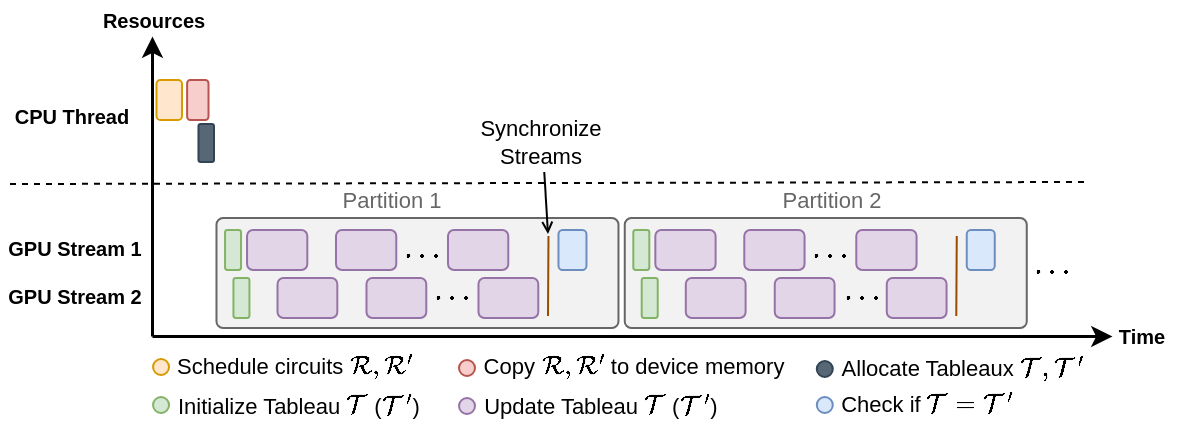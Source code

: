 <mxfile version="24.4.0" type="device">
  <diagram name="Page-1" id="bZBsJEEv_NVjQFhtzkVJ">
    <mxGraphModel dx="1614" dy="354" grid="1" gridSize="10" guides="1" tooltips="1" connect="1" arrows="1" fold="1" page="1" pageScale="1" pageWidth="850" pageHeight="1100" math="1" shadow="0">
      <root>
        <mxCell id="0" />
        <mxCell id="1" parent="0" />
        <mxCell id="4-ESElVZmS9dLBBA-SZq-2" value="" style="endArrow=classic;html=1;rounded=0;strokeWidth=1.5;" parent="1" edge="1">
          <mxGeometry width="50" height="50" relative="1" as="geometry">
            <mxPoint x="-624" y="238" as="sourcePoint" />
            <mxPoint x="-144" y="238" as="targetPoint" />
          </mxGeometry>
        </mxCell>
        <mxCell id="4-ESElVZmS9dLBBA-SZq-3" value="" style="rounded=1;whiteSpace=wrap;html=1;fillColor=#ffe6cc;strokeColor=#d79b00;" parent="1" vertex="1">
          <mxGeometry x="-621.75" y="110" width="12.75" height="20" as="geometry" />
        </mxCell>
        <mxCell id="4-ESElVZmS9dLBBA-SZq-4" value="" style="rounded=1;whiteSpace=wrap;html=1;fillColor=#f8cecc;strokeColor=#b85450;" parent="1" vertex="1">
          <mxGeometry x="-606.44" y="110" width="10.69" height="20" as="geometry" />
        </mxCell>
        <mxCell id="4-ESElVZmS9dLBBA-SZq-5" value="" style="rounded=1;whiteSpace=wrap;html=1;fillColor=#576775;strokeColor=#314354;fontColor=#ffffff;" parent="1" vertex="1">
          <mxGeometry x="-600.76" y="132" width="7.76" height="19" as="geometry" />
        </mxCell>
        <mxCell id="4-ESElVZmS9dLBBA-SZq-6" value="" style="rounded=1;whiteSpace=wrap;html=1;arcSize=6;fillColor=#F2F2F2;fontColor=#333333;strokeColor=#666666;strokeWidth=1;movable=1;resizable=1;rotatable=1;deletable=1;editable=1;locked=0;connectable=1;" parent="1" vertex="1">
          <mxGeometry x="-591.76" y="179" width="201" height="55" as="geometry" />
        </mxCell>
        <mxCell id="4-ESElVZmS9dLBBA-SZq-7" value="" style="rounded=1;whiteSpace=wrap;html=1;fillColor=#d5e8d4;strokeColor=#82b366;fontSize=9;" parent="1" vertex="1">
          <mxGeometry x="-583.28" y="209" width="8" height="20" as="geometry" />
        </mxCell>
        <mxCell id="4-ESElVZmS9dLBBA-SZq-9" value="" style="rounded=1;whiteSpace=wrap;html=1;fillColor=#e1d5e7;strokeColor=#9673a6;fontSize=8;" parent="1" vertex="1">
          <mxGeometry x="-576.48" y="185" width="30.14" height="20" as="geometry" />
        </mxCell>
        <mxCell id="4-ESElVZmS9dLBBA-SZq-10" value="" style="rounded=1;whiteSpace=wrap;html=1;fillColor=#e1d5e7;strokeColor=#9673a6;fontSize=8;" parent="1" vertex="1">
          <mxGeometry x="-561.24" y="209" width="29.9" height="20" as="geometry" />
        </mxCell>
        <mxCell id="4-ESElVZmS9dLBBA-SZq-17" value="" style="rounded=1;whiteSpace=wrap;html=1;fillColor=#dae8fc;strokeColor=#6c8ebf;fontSize=9;" parent="1" vertex="1">
          <mxGeometry x="-420.76" y="185" width="14" height="20" as="geometry" />
        </mxCell>
        <mxCell id="4-ESElVZmS9dLBBA-SZq-48" value="" style="endArrow=classic;html=1;rounded=0;strokeWidth=1.5;" parent="1" edge="1">
          <mxGeometry width="50" height="50" relative="1" as="geometry">
            <mxPoint x="-624" y="238" as="sourcePoint" />
            <mxPoint x="-624" y="88" as="targetPoint" />
          </mxGeometry>
        </mxCell>
        <mxCell id="4-ESElVZmS9dLBBA-SZq-49" value="" style="rounded=1;whiteSpace=wrap;html=1;fillColor=#e1d5e7;strokeColor=#9673a6;fontSize=8;" parent="1" vertex="1">
          <mxGeometry x="-532" y="185" width="30.14" height="20" as="geometry" />
        </mxCell>
        <mxCell id="4-ESElVZmS9dLBBA-SZq-50" value="" style="rounded=1;whiteSpace=wrap;html=1;fillColor=#e1d5e7;strokeColor=#9673a6;fontSize=8;" parent="1" vertex="1">
          <mxGeometry x="-516.76" y="209" width="29.9" height="20" as="geometry" />
        </mxCell>
        <UserObject label="$$\dots$$" placeholders="1" name="Variable" id="I4fshlmS5vwxDYP1peBm-1">
          <mxCell style="text;html=1;strokeColor=none;fillColor=none;align=center;verticalAlign=middle;whiteSpace=wrap;overflow=hidden;rotation=0;fontSize=13;strokeWidth=2;fontStyle=0;container=0;" vertex="1" parent="1">
            <mxGeometry x="-499.12" y="171" width="21" height="29" as="geometry" />
          </mxCell>
        </UserObject>
        <UserObject label="$$\dots$$" placeholders="1" name="Variable" id="I4fshlmS5vwxDYP1peBm-2">
          <mxCell style="text;html=1;strokeColor=none;fillColor=none;align=center;verticalAlign=middle;whiteSpace=wrap;overflow=hidden;rotation=0;fontSize=13;strokeWidth=2;fontStyle=0;container=0;" vertex="1" parent="1">
            <mxGeometry x="-483.57" y="192" width="21" height="29" as="geometry" />
          </mxCell>
        </UserObject>
        <mxCell id="I4fshlmS5vwxDYP1peBm-13" value="GPU Stream 1" style="text;html=1;align=center;verticalAlign=middle;whiteSpace=wrap;rounded=0;fontSize=10;fontStyle=1" vertex="1" parent="1">
          <mxGeometry x="-700" y="179" width="75" height="30" as="geometry" />
        </mxCell>
        <mxCell id="I4fshlmS5vwxDYP1peBm-14" value="GPU Stream 2" style="text;html=1;align=center;verticalAlign=middle;whiteSpace=wrap;rounded=0;fontSize=10;fontStyle=1" vertex="1" parent="1">
          <mxGeometry x="-700" y="203" width="75" height="30" as="geometry" />
        </mxCell>
        <mxCell id="I4fshlmS5vwxDYP1peBm-15" value="CPU Thread" style="text;html=1;align=center;verticalAlign=middle;whiteSpace=wrap;rounded=0;fontSize=10;fontStyle=1" vertex="1" parent="1">
          <mxGeometry x="-698" y="113" width="68" height="30" as="geometry" />
        </mxCell>
        <mxCell id="I4fshlmS5vwxDYP1peBm-27" value="" style="rounded=1;whiteSpace=wrap;html=1;fillColor=#e1d5e7;strokeColor=#9673a6;fontSize=8;" vertex="1" parent="1">
          <mxGeometry x="-476" y="185" width="30.14" height="20" as="geometry" />
        </mxCell>
        <mxCell id="I4fshlmS5vwxDYP1peBm-28" value="" style="rounded=1;whiteSpace=wrap;html=1;fillColor=#e1d5e7;strokeColor=#9673a6;fontSize=8;" vertex="1" parent="1">
          <mxGeometry x="-460.76" y="209" width="29.9" height="20" as="geometry" />
        </mxCell>
        <mxCell id="I4fshlmS5vwxDYP1peBm-30" value="" style="ellipse;whiteSpace=wrap;html=1;aspect=fixed;fillColor=#ffe6cc;strokeColor=#d79b00;fontSize=11;" vertex="1" parent="1">
          <mxGeometry x="-623.48" y="249.5" width="8" height="8" as="geometry" />
        </mxCell>
        <mxCell id="I4fshlmS5vwxDYP1peBm-31" value="Schedule circuits \(\mathcal{R},\mathcal{R}&#39;\)" style="text;html=1;align=center;verticalAlign=middle;whiteSpace=wrap;rounded=0;fontSize=11;" vertex="1" parent="1">
          <mxGeometry x="-621.28" y="248.5" width="137.28" height="8.5" as="geometry" />
        </mxCell>
        <mxCell id="I4fshlmS5vwxDYP1peBm-32" value="" style="ellipse;whiteSpace=wrap;html=1;aspect=fixed;fillColor=#f8cecc;strokeColor=#b85450;fontSize=11;" vertex="1" parent="1">
          <mxGeometry x="-470.5" y="250" width="8" height="8" as="geometry" />
        </mxCell>
        <mxCell id="I4fshlmS5vwxDYP1peBm-33" value="Copy \(\mathcal{R},\mathcal{R}&#39;\) to device memory" style="text;html=1;align=center;verticalAlign=middle;whiteSpace=wrap;rounded=0;fontSize=11;" vertex="1" parent="1">
          <mxGeometry x="-467.5" y="247" width="167.5" height="11" as="geometry" />
        </mxCell>
        <mxCell id="I4fshlmS5vwxDYP1peBm-35" value="" style="ellipse;whiteSpace=wrap;html=1;aspect=fixed;fillColor=#576775;strokeColor=#314354;fontSize=11;" vertex="1" parent="1">
          <mxGeometry x="-291.6" y="250.5" width="8" height="8" as="geometry" />
        </mxCell>
        <mxCell id="I4fshlmS5vwxDYP1peBm-36" value="Allocate Tableaux \(\mathcal{T},\mathcal{T}&#39;\)&amp;nbsp;" style="text;html=1;align=center;verticalAlign=middle;whiteSpace=wrap;rounded=0;fontSize=11;" vertex="1" parent="1">
          <mxGeometry x="-284.6" y="250.5" width="135.6" height="7" as="geometry" />
        </mxCell>
        <mxCell id="I4fshlmS5vwxDYP1peBm-48" value="" style="ellipse;whiteSpace=wrap;html=1;aspect=fixed;fillColor=#d5e8d4;strokeColor=#82b366;fontSize=11;" vertex="1" parent="1">
          <mxGeometry x="-623.48" y="268.5" width="8" height="8" as="geometry" />
        </mxCell>
        <mxCell id="I4fshlmS5vwxDYP1peBm-49" value="Initialize Tableau \(\mathcal{T}\) (\(\mathcal{T}&#39;\))&amp;nbsp;" style="text;html=1;align=center;verticalAlign=middle;whiteSpace=wrap;rounded=0;fontSize=11;" vertex="1" parent="1">
          <mxGeometry x="-616.78" y="268.5" width="135.78" height="8" as="geometry" />
        </mxCell>
        <mxCell id="I4fshlmS5vwxDYP1peBm-50" value="" style="ellipse;whiteSpace=wrap;html=1;aspect=fixed;fillColor=#e1d5e7;strokeColor=#9673a6;fontSize=11;" vertex="1" parent="1">
          <mxGeometry x="-470.5" y="269" width="8" height="8" as="geometry" />
        </mxCell>
        <mxCell id="I4fshlmS5vwxDYP1peBm-51" value="Update Tableau \(\mathcal{T}\) (\(\mathcal{T}&#39;\))&amp;nbsp;" style="text;html=1;align=center;verticalAlign=middle;whiteSpace=wrap;rounded=0;fontSize=11;" vertex="1" parent="1">
          <mxGeometry x="-461.86" y="267" width="127.86" height="11" as="geometry" />
        </mxCell>
        <mxCell id="I4fshlmS5vwxDYP1peBm-52" value="" style="ellipse;whiteSpace=wrap;html=1;aspect=fixed;fillColor=#dae8fc;strokeColor=#6c8ebf;fontSize=11;" vertex="1" parent="1">
          <mxGeometry x="-291.6" y="268.5" width="8" height="8" as="geometry" />
        </mxCell>
        <mxCell id="I4fshlmS5vwxDYP1peBm-53" value="Check if \(\mathcal{T} = \mathcal{T}&#39;\)&amp;nbsp;" style="text;html=1;align=center;verticalAlign=middle;whiteSpace=wrap;rounded=0;fontSize=11;" vertex="1" parent="1">
          <mxGeometry x="-286.78" y="268" width="104.78" height="7" as="geometry" />
        </mxCell>
        <mxCell id="I4fshlmS5vwxDYP1peBm-54" value="" style="rounded=1;whiteSpace=wrap;html=1;fillColor=#d5e8d4;strokeColor=#82b366;fontSize=9;" vertex="1" parent="1">
          <mxGeometry x="-587.48" y="185" width="8" height="20" as="geometry" />
        </mxCell>
        <mxCell id="I4fshlmS5vwxDYP1peBm-57" value="" style="endArrow=none;html=1;rounded=0;fontColor=#994C00;strokeColor=#994C00;" edge="1" parent="1">
          <mxGeometry width="50" height="50" relative="1" as="geometry">
            <mxPoint x="-426" y="228" as="sourcePoint" />
            <mxPoint x="-425.76" y="188" as="targetPoint" />
          </mxGeometry>
        </mxCell>
        <mxCell id="I4fshlmS5vwxDYP1peBm-59" value="" style="endArrow=none;dashed=1;html=1;rounded=0;strokeColor=#000000;" edge="1" parent="1">
          <mxGeometry width="50" height="50" relative="1" as="geometry">
            <mxPoint x="-695" y="162" as="sourcePoint" />
            <mxPoint x="-155" y="161" as="targetPoint" />
          </mxGeometry>
        </mxCell>
        <mxCell id="I4fshlmS5vwxDYP1peBm-64" value="Synchronize Streams" style="text;html=1;align=center;verticalAlign=middle;whiteSpace=wrap;rounded=0;fontSize=11;fontColor=#000000;" vertex="1" parent="1">
          <mxGeometry x="-462.57" y="131" width="67.48" height="20" as="geometry" />
        </mxCell>
        <mxCell id="I4fshlmS5vwxDYP1peBm-66" value="Partition 1" style="text;html=1;align=center;verticalAlign=middle;whiteSpace=wrap;rounded=0;fontSize=11;fontColor=#666666;" vertex="1" parent="1">
          <mxGeometry x="-529.51" y="166.5" width="52.01" height="6" as="geometry" />
        </mxCell>
        <UserObject label="$$\dots$$" placeholders="1" name="Variable" id="I4fshlmS5vwxDYP1peBm-75">
          <mxCell style="text;html=1;strokeColor=none;fillColor=none;align=center;verticalAlign=middle;whiteSpace=wrap;overflow=hidden;rotation=0;fontSize=13;strokeWidth=2;fontStyle=0;container=0;" vertex="1" parent="1">
            <mxGeometry x="-183.62" y="179" width="21" height="29" as="geometry" />
          </mxCell>
        </UserObject>
        <mxCell id="I4fshlmS5vwxDYP1peBm-86" value="Partition 2" style="text;html=1;align=center;verticalAlign=middle;whiteSpace=wrap;rounded=0;fontSize=11;fontColor=#666666;" vertex="1" parent="1">
          <mxGeometry x="-310.5" y="160" width="52.01" height="19" as="geometry" />
        </mxCell>
        <mxCell id="I4fshlmS5vwxDYP1peBm-87" value="Time" style="text;html=1;align=center;verticalAlign=middle;whiteSpace=wrap;rounded=0;fontSize=10;fontColor=#000000;fontStyle=1" vertex="1" parent="1">
          <mxGeometry x="-146" y="228" width="33.5" height="20" as="geometry" />
        </mxCell>
        <mxCell id="I4fshlmS5vwxDYP1peBm-88" value="Resources" style="text;html=1;align=center;verticalAlign=middle;whiteSpace=wrap;rounded=0;fontSize=10;fontColor=#000000;fontStyle=1" vertex="1" parent="1">
          <mxGeometry x="-639.94" y="70" width="33.5" height="20" as="geometry" />
        </mxCell>
        <mxCell id="I4fshlmS5vwxDYP1peBm-60" value="" style="endArrow=open;html=1;rounded=0;endFill=0;endSize=4;strokeColor=#000000;" edge="1" parent="1">
          <mxGeometry width="50" height="50" relative="1" as="geometry">
            <mxPoint x="-427.86" y="156" as="sourcePoint" />
            <mxPoint x="-426" y="187" as="targetPoint" />
          </mxGeometry>
        </mxCell>
        <mxCell id="I4fshlmS5vwxDYP1peBm-107" value="" style="rounded=1;whiteSpace=wrap;html=1;arcSize=6;fillColor=#F2F2F2;fontColor=#333333;strokeColor=#666666;strokeWidth=1;movable=1;resizable=1;rotatable=1;deletable=1;editable=1;locked=0;connectable=1;" vertex="1" parent="1">
          <mxGeometry x="-387.62" y="179" width="201" height="55" as="geometry" />
        </mxCell>
        <mxCell id="I4fshlmS5vwxDYP1peBm-108" value="" style="rounded=1;whiteSpace=wrap;html=1;fillColor=#d5e8d4;strokeColor=#82b366;fontSize=9;" vertex="1" parent="1">
          <mxGeometry x="-379.14" y="209" width="8" height="20" as="geometry" />
        </mxCell>
        <mxCell id="I4fshlmS5vwxDYP1peBm-109" value="" style="rounded=1;whiteSpace=wrap;html=1;fillColor=#e1d5e7;strokeColor=#9673a6;fontSize=8;" vertex="1" parent="1">
          <mxGeometry x="-372.34" y="185" width="30.14" height="20" as="geometry" />
        </mxCell>
        <mxCell id="I4fshlmS5vwxDYP1peBm-110" value="" style="rounded=1;whiteSpace=wrap;html=1;fillColor=#e1d5e7;strokeColor=#9673a6;fontSize=8;" vertex="1" parent="1">
          <mxGeometry x="-357.1" y="209" width="29.9" height="20" as="geometry" />
        </mxCell>
        <mxCell id="I4fshlmS5vwxDYP1peBm-111" value="" style="rounded=1;whiteSpace=wrap;html=1;fillColor=#dae8fc;strokeColor=#6c8ebf;fontSize=9;" vertex="1" parent="1">
          <mxGeometry x="-216.62" y="185" width="14" height="20" as="geometry" />
        </mxCell>
        <mxCell id="I4fshlmS5vwxDYP1peBm-112" value="" style="rounded=1;whiteSpace=wrap;html=1;fillColor=#e1d5e7;strokeColor=#9673a6;fontSize=8;" vertex="1" parent="1">
          <mxGeometry x="-327.86" y="185" width="30.14" height="20" as="geometry" />
        </mxCell>
        <mxCell id="I4fshlmS5vwxDYP1peBm-113" value="" style="rounded=1;whiteSpace=wrap;html=1;fillColor=#e1d5e7;strokeColor=#9673a6;fontSize=8;" vertex="1" parent="1">
          <mxGeometry x="-312.62" y="209" width="29.9" height="20" as="geometry" />
        </mxCell>
        <UserObject label="$$\dots$$" placeholders="1" name="Variable" id="I4fshlmS5vwxDYP1peBm-114">
          <mxCell style="text;html=1;strokeColor=none;fillColor=none;align=center;verticalAlign=middle;whiteSpace=wrap;overflow=hidden;rotation=0;fontSize=13;strokeWidth=2;fontStyle=0;container=0;" vertex="1" parent="1">
            <mxGeometry x="-294.98" y="171" width="21" height="29" as="geometry" />
          </mxCell>
        </UserObject>
        <UserObject label="$$\dots$$" placeholders="1" name="Variable" id="I4fshlmS5vwxDYP1peBm-115">
          <mxCell style="text;html=1;strokeColor=none;fillColor=none;align=center;verticalAlign=middle;whiteSpace=wrap;overflow=hidden;rotation=0;fontSize=13;strokeWidth=2;fontStyle=0;container=0;" vertex="1" parent="1">
            <mxGeometry x="-279.49" y="192" width="21" height="29" as="geometry" />
          </mxCell>
        </UserObject>
        <mxCell id="I4fshlmS5vwxDYP1peBm-116" value="" style="rounded=1;whiteSpace=wrap;html=1;fillColor=#e1d5e7;strokeColor=#9673a6;fontSize=8;" vertex="1" parent="1">
          <mxGeometry x="-271.86" y="185" width="30.14" height="20" as="geometry" />
        </mxCell>
        <mxCell id="I4fshlmS5vwxDYP1peBm-117" value="" style="rounded=1;whiteSpace=wrap;html=1;fillColor=#e1d5e7;strokeColor=#9673a6;fontSize=8;" vertex="1" parent="1">
          <mxGeometry x="-256.62" y="209" width="29.9" height="20" as="geometry" />
        </mxCell>
        <mxCell id="I4fshlmS5vwxDYP1peBm-118" value="" style="rounded=1;whiteSpace=wrap;html=1;fillColor=#d5e8d4;strokeColor=#82b366;fontSize=9;" vertex="1" parent="1">
          <mxGeometry x="-383.34" y="185" width="8" height="20" as="geometry" />
        </mxCell>
        <mxCell id="I4fshlmS5vwxDYP1peBm-119" value="" style="endArrow=none;html=1;rounded=0;fontColor=#994C00;strokeColor=#994C00;" edge="1" parent="1">
          <mxGeometry width="50" height="50" relative="1" as="geometry">
            <mxPoint x="-221.86" y="228" as="sourcePoint" />
            <mxPoint x="-221.62" y="188" as="targetPoint" />
          </mxGeometry>
        </mxCell>
      </root>
    </mxGraphModel>
  </diagram>
</mxfile>
